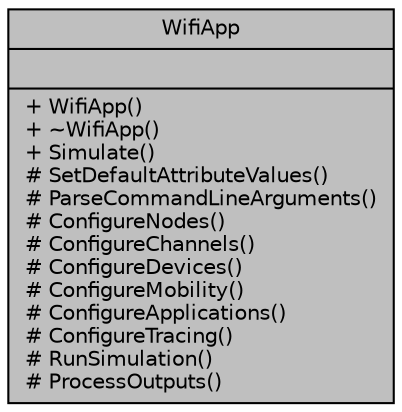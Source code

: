 digraph "WifiApp"
{
  edge [fontname="Helvetica",fontsize="10",labelfontname="Helvetica",labelfontsize="10"];
  node [fontname="Helvetica",fontsize="10",shape=record];
  Node1 [label="{WifiApp\n||+ WifiApp()\l+ ~WifiApp()\l+ Simulate()\l# SetDefaultAttributeValues()\l# ParseCommandLineArguments()\l# ConfigureNodes()\l# ConfigureChannels()\l# ConfigureDevices()\l# ConfigureMobility()\l# ConfigureApplications()\l# ConfigureTracing()\l# RunSimulation()\l# ProcessOutputs()\l}",height=0.2,width=0.4,color="black", fillcolor="grey75", style="filled", fontcolor="black"];
}
